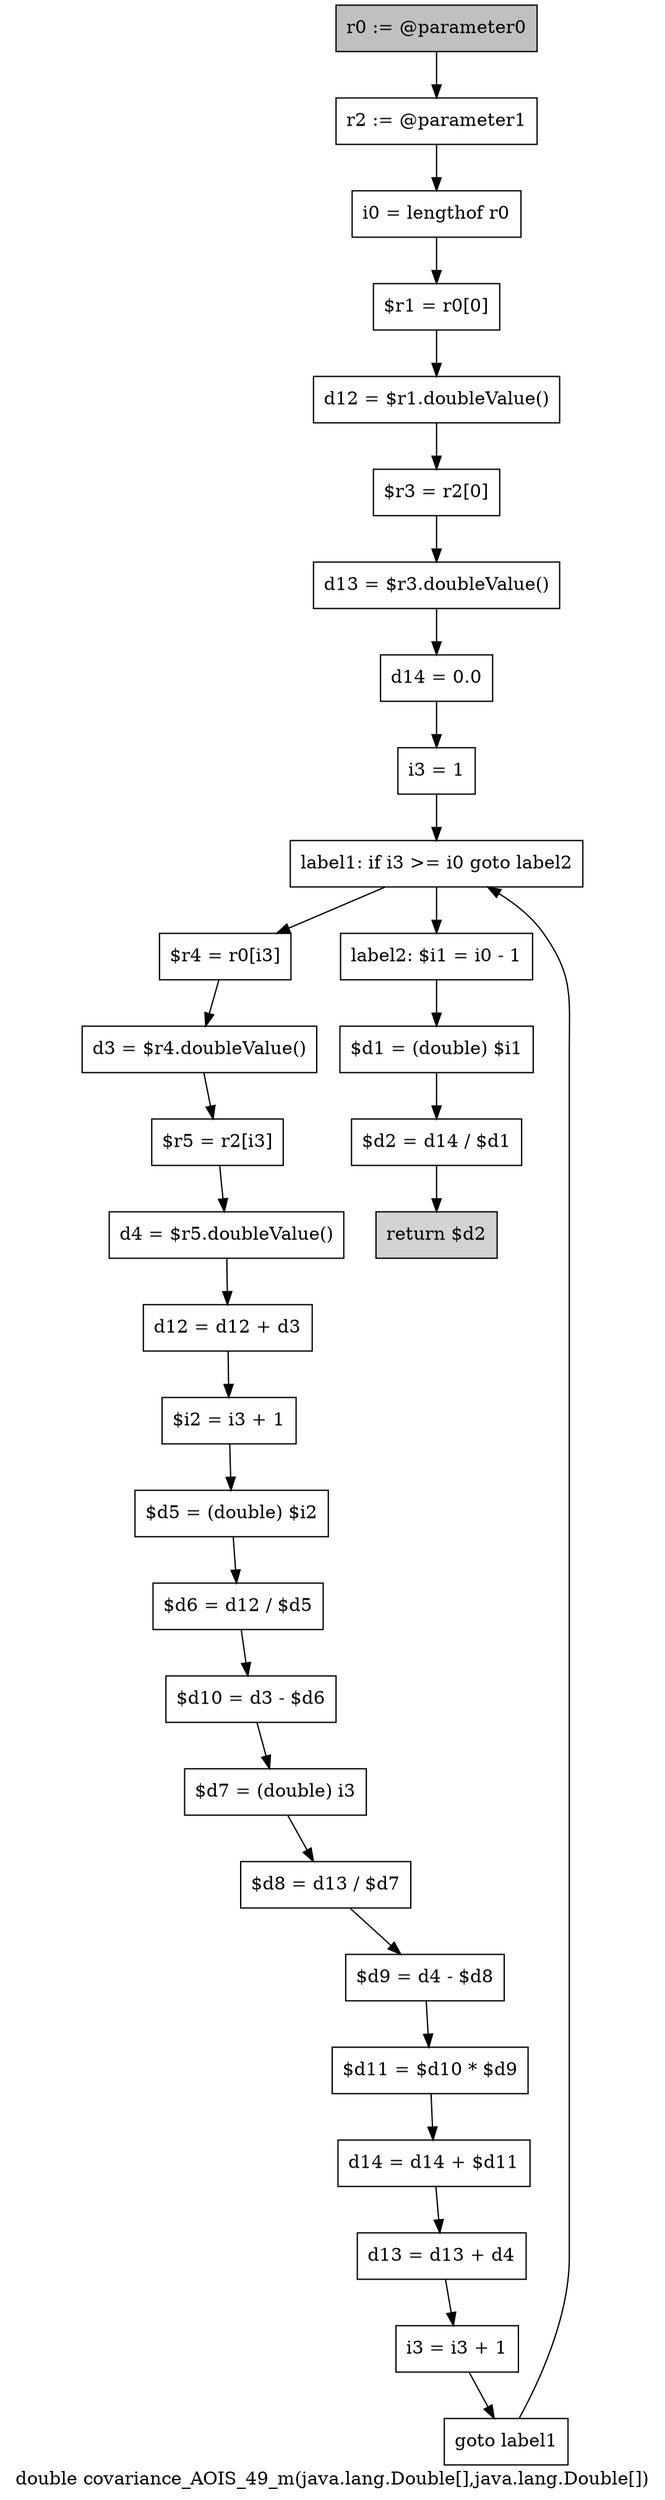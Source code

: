 digraph "double covariance_AOIS_49_m(java.lang.Double[],java.lang.Double[])" {
    label="double covariance_AOIS_49_m(java.lang.Double[],java.lang.Double[])";
    node [shape=box];
    "0" [style=filled,fillcolor=gray,label="r0 := @parameter0",];
    "1" [label="r2 := @parameter1",];
    "0"->"1";
    "2" [label="i0 = lengthof r0",];
    "1"->"2";
    "3" [label="$r1 = r0[0]",];
    "2"->"3";
    "4" [label="d12 = $r1.doubleValue()",];
    "3"->"4";
    "5" [label="$r3 = r2[0]",];
    "4"->"5";
    "6" [label="d13 = $r3.doubleValue()",];
    "5"->"6";
    "7" [label="d14 = 0.0",];
    "6"->"7";
    "8" [label="i3 = 1",];
    "7"->"8";
    "9" [label="label1: if i3 >= i0 goto label2",];
    "8"->"9";
    "10" [label="$r4 = r0[i3]",];
    "9"->"10";
    "27" [label="label2: $i1 = i0 - 1",];
    "9"->"27";
    "11" [label="d3 = $r4.doubleValue()",];
    "10"->"11";
    "12" [label="$r5 = r2[i3]",];
    "11"->"12";
    "13" [label="d4 = $r5.doubleValue()",];
    "12"->"13";
    "14" [label="d12 = d12 + d3",];
    "13"->"14";
    "15" [label="$i2 = i3 + 1",];
    "14"->"15";
    "16" [label="$d5 = (double) $i2",];
    "15"->"16";
    "17" [label="$d6 = d12 / $d5",];
    "16"->"17";
    "18" [label="$d10 = d3 - $d6",];
    "17"->"18";
    "19" [label="$d7 = (double) i3",];
    "18"->"19";
    "20" [label="$d8 = d13 / $d7",];
    "19"->"20";
    "21" [label="$d9 = d4 - $d8",];
    "20"->"21";
    "22" [label="$d11 = $d10 * $d9",];
    "21"->"22";
    "23" [label="d14 = d14 + $d11",];
    "22"->"23";
    "24" [label="d13 = d13 + d4",];
    "23"->"24";
    "25" [label="i3 = i3 + 1",];
    "24"->"25";
    "26" [label="goto label1",];
    "25"->"26";
    "26"->"9";
    "28" [label="$d1 = (double) $i1",];
    "27"->"28";
    "29" [label="$d2 = d14 / $d1",];
    "28"->"29";
    "30" [style=filled,fillcolor=lightgray,label="return $d2",];
    "29"->"30";
}
